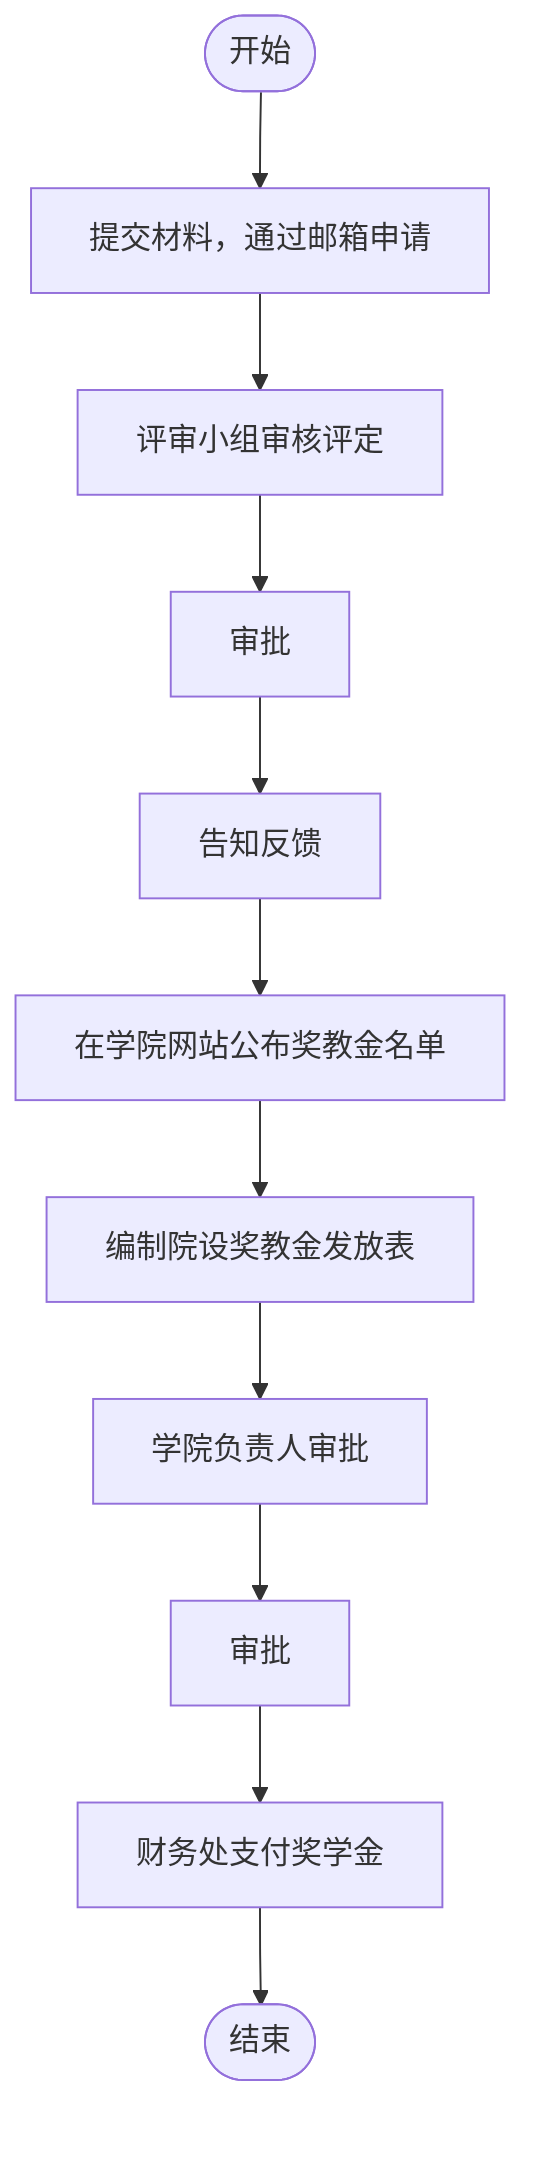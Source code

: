 flowchart TD
    Start(["开始"]) --> A[提交材料，通过邮箱申请]
    A --> B[评审小组审核评定]
    B --> C[审批]
    C --> D[告知反馈]
    D --> E[在学院网站公布奖教金名单]
    E --> F[编制院设奖教金发放表]
    F --> G[学院负责人审批]
    G --> H[审批]
    H --> I[财务处支付奖学金]
    I --> End(["结束"])